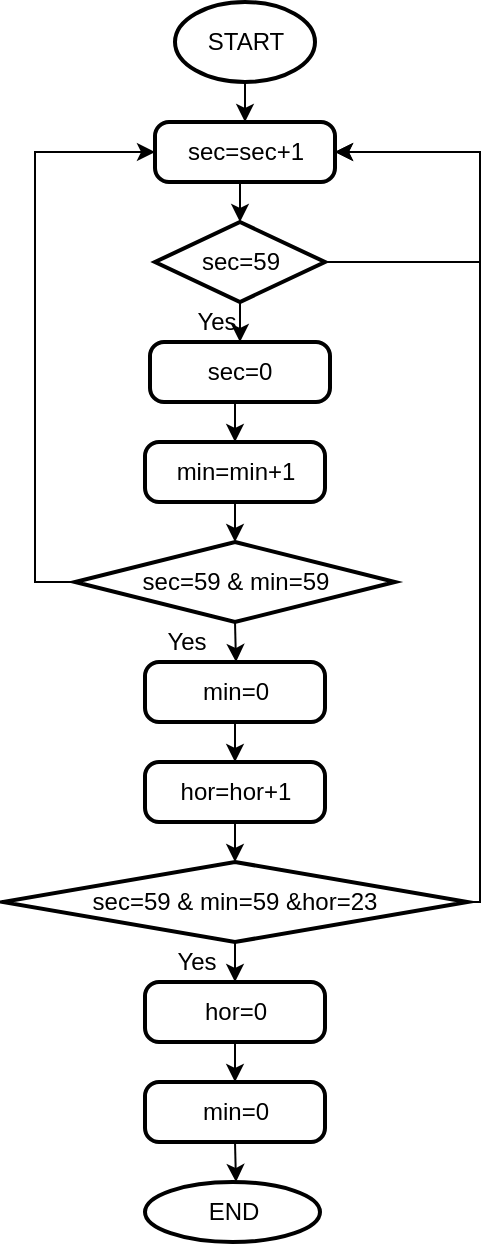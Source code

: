 <mxfile version="12.9.8" type="github">
  <diagram id="24qYz16iHgg6FhlUd72N" name="Page-1">
    <mxGraphModel dx="1695" dy="520" grid="0" gridSize="10" guides="1" tooltips="1" connect="1" arrows="1" fold="1" page="1" pageScale="1" pageWidth="827" pageHeight="1169" background="none" math="0" shadow="0">
      <root>
        <mxCell id="0" />
        <mxCell id="1" parent="0" />
        <mxCell id="JlYodZFRAVrcuJiCfBLT-8" style="edgeStyle=orthogonalEdgeStyle;rounded=0;orthogonalLoop=1;jettySize=auto;html=1;exitX=0.5;exitY=1;exitDx=0;exitDy=0;exitPerimeter=0;entryX=0.5;entryY=0;entryDx=0;entryDy=0;" parent="1" source="JlYodZFRAVrcuJiCfBLT-2" target="JlYodZFRAVrcuJiCfBLT-5" edge="1">
          <mxGeometry relative="1" as="geometry" />
        </mxCell>
        <mxCell id="JlYodZFRAVrcuJiCfBLT-2" value="START" style="strokeWidth=2;html=1;shape=mxgraph.flowchart.start_1;whiteSpace=wrap;" parent="1" vertex="1">
          <mxGeometry x="57.5" y="20" width="70" height="40" as="geometry" />
        </mxCell>
        <mxCell id="JlYodZFRAVrcuJiCfBLT-10" style="edgeStyle=orthogonalEdgeStyle;rounded=0;orthogonalLoop=1;jettySize=auto;html=1;exitX=1;exitY=0.5;exitDx=0;exitDy=0;exitPerimeter=0;entryX=1;entryY=0.5;entryDx=0;entryDy=0;" parent="1" source="JlYodZFRAVrcuJiCfBLT-3" target="JlYodZFRAVrcuJiCfBLT-5" edge="1">
          <mxGeometry relative="1" as="geometry">
            <Array as="points">
              <mxPoint x="210" y="150" />
              <mxPoint x="210" y="95" />
            </Array>
          </mxGeometry>
        </mxCell>
        <mxCell id="JlYodZFRAVrcuJiCfBLT-13" style="edgeStyle=orthogonalEdgeStyle;rounded=0;orthogonalLoop=1;jettySize=auto;html=1;exitX=0.5;exitY=1;exitDx=0;exitDy=0;exitPerimeter=0;entryX=0.5;entryY=0;entryDx=0;entryDy=0;" parent="1" source="JlYodZFRAVrcuJiCfBLT-3" target="JlYodZFRAVrcuJiCfBLT-11" edge="1">
          <mxGeometry relative="1" as="geometry" />
        </mxCell>
        <mxCell id="JlYodZFRAVrcuJiCfBLT-3" value="sec=59" style="strokeWidth=2;html=1;shape=mxgraph.flowchart.decision;whiteSpace=wrap;" parent="1" vertex="1">
          <mxGeometry x="47.5" y="130" width="85" height="40" as="geometry" />
        </mxCell>
        <mxCell id="JlYodZFRAVrcuJiCfBLT-9" style="edgeStyle=orthogonalEdgeStyle;rounded=0;orthogonalLoop=1;jettySize=auto;html=1;exitX=0.5;exitY=1;exitDx=0;exitDy=0;entryX=0.5;entryY=0;entryDx=0;entryDy=0;entryPerimeter=0;" parent="1" source="JlYodZFRAVrcuJiCfBLT-5" target="JlYodZFRAVrcuJiCfBLT-3" edge="1">
          <mxGeometry relative="1" as="geometry" />
        </mxCell>
        <mxCell id="JlYodZFRAVrcuJiCfBLT-5" value="sec=sec+1" style="rounded=1;whiteSpace=wrap;html=1;absoluteArcSize=1;arcSize=14;strokeWidth=2;" parent="1" vertex="1">
          <mxGeometry x="47.5" y="80" width="90" height="30" as="geometry" />
        </mxCell>
        <mxCell id="JlYodZFRAVrcuJiCfBLT-7" value="Yes" style="text;html=1;align=center;verticalAlign=middle;resizable=0;points=[];autosize=1;" parent="1" vertex="1">
          <mxGeometry x="57.5" y="170" width="40" height="20" as="geometry" />
        </mxCell>
        <mxCell id="JlYodZFRAVrcuJiCfBLT-18" style="edgeStyle=orthogonalEdgeStyle;rounded=0;orthogonalLoop=1;jettySize=auto;html=1;exitX=0.5;exitY=1;exitDx=0;exitDy=0;entryX=0.5;entryY=0;entryDx=0;entryDy=0;" parent="1" source="JlYodZFRAVrcuJiCfBLT-11" target="JlYodZFRAVrcuJiCfBLT-12" edge="1">
          <mxGeometry relative="1" as="geometry" />
        </mxCell>
        <mxCell id="JlYodZFRAVrcuJiCfBLT-11" value="sec=0" style="rounded=1;whiteSpace=wrap;html=1;absoluteArcSize=1;arcSize=14;strokeWidth=2;" parent="1" vertex="1">
          <mxGeometry x="45" y="190" width="90" height="30" as="geometry" />
        </mxCell>
        <mxCell id="JlYodZFRAVrcuJiCfBLT-20" style="edgeStyle=orthogonalEdgeStyle;rounded=0;orthogonalLoop=1;jettySize=auto;html=1;exitX=0.5;exitY=1;exitDx=0;exitDy=0;entryX=0.5;entryY=0;entryDx=0;entryDy=0;entryPerimeter=0;" parent="1" source="JlYodZFRAVrcuJiCfBLT-12" target="JlYodZFRAVrcuJiCfBLT-17" edge="1">
          <mxGeometry relative="1" as="geometry" />
        </mxCell>
        <mxCell id="JlYodZFRAVrcuJiCfBLT-12" value="min=min+1" style="rounded=1;whiteSpace=wrap;html=1;absoluteArcSize=1;arcSize=14;strokeWidth=2;" parent="1" vertex="1">
          <mxGeometry x="42.5" y="240" width="90" height="30" as="geometry" />
        </mxCell>
        <mxCell id="JlYodZFRAVrcuJiCfBLT-21" style="edgeStyle=orthogonalEdgeStyle;rounded=0;orthogonalLoop=1;jettySize=auto;html=1;exitX=0.5;exitY=1;exitDx=0;exitDy=0;exitPerimeter=0;" parent="1" source="JlYodZFRAVrcuJiCfBLT-17" edge="1">
          <mxGeometry relative="1" as="geometry">
            <mxPoint x="88" y="350" as="targetPoint" />
          </mxGeometry>
        </mxCell>
        <mxCell id="Vzjtax4wMNP0ewU8lbWl-1" style="edgeStyle=orthogonalEdgeStyle;rounded=0;orthogonalLoop=1;jettySize=auto;html=1;exitX=0;exitY=0.5;exitDx=0;exitDy=0;exitPerimeter=0;entryX=0;entryY=0.5;entryDx=0;entryDy=0;" edge="1" parent="1" source="JlYodZFRAVrcuJiCfBLT-17" target="JlYodZFRAVrcuJiCfBLT-5">
          <mxGeometry relative="1" as="geometry" />
        </mxCell>
        <mxCell id="JlYodZFRAVrcuJiCfBLT-17" value="sec=59 &amp;amp; min=59" style="strokeWidth=2;html=1;shape=mxgraph.flowchart.decision;whiteSpace=wrap;" parent="1" vertex="1">
          <mxGeometry x="7.5" y="290" width="160" height="40" as="geometry" />
        </mxCell>
        <mxCell id="JlYodZFRAVrcuJiCfBLT-25" style="edgeStyle=orthogonalEdgeStyle;rounded=0;orthogonalLoop=1;jettySize=auto;html=1;exitX=0.5;exitY=1;exitDx=0;exitDy=0;" parent="1" source="JlYodZFRAVrcuJiCfBLT-22" target="JlYodZFRAVrcuJiCfBLT-23" edge="1">
          <mxGeometry relative="1" as="geometry" />
        </mxCell>
        <mxCell id="JlYodZFRAVrcuJiCfBLT-22" value="min=0" style="rounded=1;whiteSpace=wrap;html=1;absoluteArcSize=1;arcSize=14;strokeWidth=2;" parent="1" vertex="1">
          <mxGeometry x="42.5" y="350" width="90" height="30" as="geometry" />
        </mxCell>
        <mxCell id="JlYodZFRAVrcuJiCfBLT-27" style="edgeStyle=orthogonalEdgeStyle;rounded=0;orthogonalLoop=1;jettySize=auto;html=1;exitX=0.5;exitY=1;exitDx=0;exitDy=0;entryX=0.5;entryY=0;entryDx=0;entryDy=0;entryPerimeter=0;" parent="1" source="JlYodZFRAVrcuJiCfBLT-23" target="JlYodZFRAVrcuJiCfBLT-26" edge="1">
          <mxGeometry relative="1" as="geometry" />
        </mxCell>
        <mxCell id="JlYodZFRAVrcuJiCfBLT-23" value="hor=hor+1" style="rounded=1;whiteSpace=wrap;html=1;absoluteArcSize=1;arcSize=14;strokeWidth=2;" parent="1" vertex="1">
          <mxGeometry x="42.5" y="400" width="90" height="30" as="geometry" />
        </mxCell>
        <mxCell id="JlYodZFRAVrcuJiCfBLT-29" style="edgeStyle=orthogonalEdgeStyle;rounded=0;orthogonalLoop=1;jettySize=auto;html=1;exitX=0.5;exitY=1;exitDx=0;exitDy=0;exitPerimeter=0;" parent="1" source="JlYodZFRAVrcuJiCfBLT-26" target="JlYodZFRAVrcuJiCfBLT-28" edge="1">
          <mxGeometry relative="1" as="geometry" />
        </mxCell>
        <mxCell id="Vzjtax4wMNP0ewU8lbWl-2" style="edgeStyle=orthogonalEdgeStyle;rounded=0;orthogonalLoop=1;jettySize=auto;html=1;exitX=1;exitY=0.5;exitDx=0;exitDy=0;exitPerimeter=0;entryX=1;entryY=0.5;entryDx=0;entryDy=0;" edge="1" parent="1" source="JlYodZFRAVrcuJiCfBLT-26" target="JlYodZFRAVrcuJiCfBLT-5">
          <mxGeometry relative="1" as="geometry">
            <Array as="points">
              <mxPoint x="210" y="470" />
              <mxPoint x="210" y="95" />
            </Array>
          </mxGeometry>
        </mxCell>
        <mxCell id="JlYodZFRAVrcuJiCfBLT-26" value="sec=59 &amp;amp; min=59 &amp;amp;hor=23" style="strokeWidth=2;html=1;shape=mxgraph.flowchart.decision;whiteSpace=wrap;" parent="1" vertex="1">
          <mxGeometry x="-28.75" y="450" width="232.5" height="40" as="geometry" />
        </mxCell>
        <mxCell id="JlYodZFRAVrcuJiCfBLT-31" style="edgeStyle=orthogonalEdgeStyle;rounded=0;orthogonalLoop=1;jettySize=auto;html=1;exitX=0.5;exitY=1;exitDx=0;exitDy=0;entryX=0.5;entryY=0;entryDx=0;entryDy=0;" parent="1" source="JlYodZFRAVrcuJiCfBLT-28" target="JlYodZFRAVrcuJiCfBLT-30" edge="1">
          <mxGeometry relative="1" as="geometry" />
        </mxCell>
        <mxCell id="JlYodZFRAVrcuJiCfBLT-28" value="hor=0" style="rounded=1;whiteSpace=wrap;html=1;absoluteArcSize=1;arcSize=14;strokeWidth=2;" parent="1" vertex="1">
          <mxGeometry x="42.5" y="510" width="90" height="30" as="geometry" />
        </mxCell>
        <mxCell id="JlYodZFRAVrcuJiCfBLT-32" style="edgeStyle=orthogonalEdgeStyle;rounded=0;orthogonalLoop=1;jettySize=auto;html=1;exitX=0.5;exitY=1;exitDx=0;exitDy=0;" parent="1" source="JlYodZFRAVrcuJiCfBLT-30" edge="1">
          <mxGeometry relative="1" as="geometry">
            <mxPoint x="88" y="610" as="targetPoint" />
          </mxGeometry>
        </mxCell>
        <mxCell id="JlYodZFRAVrcuJiCfBLT-30" value="min=0" style="rounded=1;whiteSpace=wrap;html=1;absoluteArcSize=1;arcSize=14;strokeWidth=2;" parent="1" vertex="1">
          <mxGeometry x="42.5" y="560" width="90" height="30" as="geometry" />
        </mxCell>
        <mxCell id="JlYodZFRAVrcuJiCfBLT-35" value="END" style="strokeWidth=2;html=1;shape=mxgraph.flowchart.start_1;whiteSpace=wrap;" parent="1" vertex="1">
          <mxGeometry x="42.5" y="610" width="87.5" height="30" as="geometry" />
        </mxCell>
        <mxCell id="JlYodZFRAVrcuJiCfBLT-36" value="Yes" style="text;html=1;align=center;verticalAlign=middle;resizable=0;points=[];autosize=1;" parent="1" vertex="1">
          <mxGeometry x="42.5" y="330" width="40" height="20" as="geometry" />
        </mxCell>
        <mxCell id="JlYodZFRAVrcuJiCfBLT-37" value="Yes" style="text;html=1;align=center;verticalAlign=middle;resizable=0;points=[];autosize=1;" parent="1" vertex="1">
          <mxGeometry x="47.5" y="490" width="40" height="20" as="geometry" />
        </mxCell>
      </root>
    </mxGraphModel>
  </diagram>
</mxfile>
